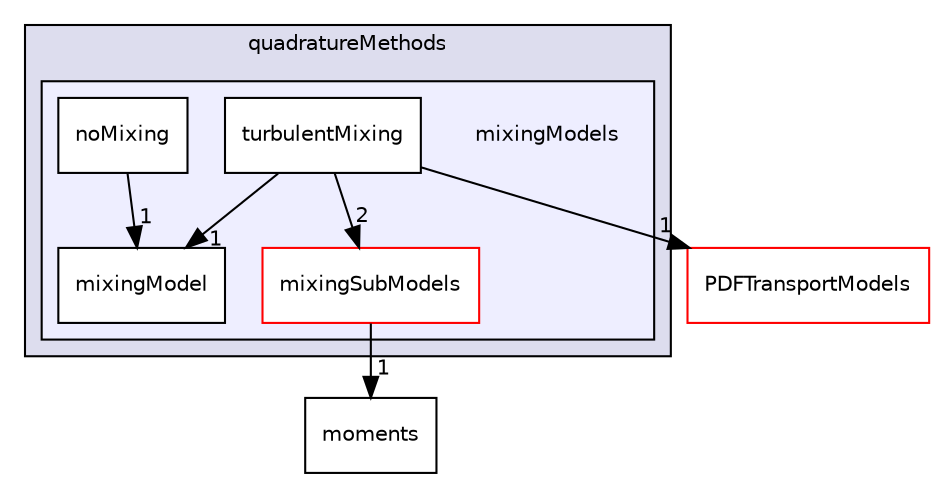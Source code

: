 digraph "mixingModels" {
  bgcolor=transparent;
  compound=true
  node [ fontsize="10", fontname="Helvetica"];
  edge [ labelfontsize="10", labelfontname="Helvetica"];
  subgraph clusterdir_259a5a6e928303d9988273e835fb5828 {
    graph [ bgcolor="#ddddee", pencolor="black", label="quadratureMethods" fontname="Helvetica", fontsize="10", URL="dir_259a5a6e928303d9988273e835fb5828.html"]
  subgraph clusterdir_e33c4094dda42b63bf42ed0cf06ff677 {
    graph [ bgcolor="#eeeeff", pencolor="black", label="" URL="dir_e33c4094dda42b63bf42ed0cf06ff677.html"];
    dir_e33c4094dda42b63bf42ed0cf06ff677 [shape=plaintext label="mixingModels"];
    dir_e6d6a79088559f691bb042cec800b315 [shape=box label="mixingModel" color="black" fillcolor="white" style="filled" URL="dir_e6d6a79088559f691bb042cec800b315.html"];
    dir_2e6d34bda531f0fb841bc3aac1e0e585 [shape=box label="mixingSubModels" color="red" fillcolor="white" style="filled" URL="dir_2e6d34bda531f0fb841bc3aac1e0e585.html"];
    dir_af421a1e259381b5c4b389a0370c797c [shape=box label="noMixing" color="black" fillcolor="white" style="filled" URL="dir_af421a1e259381b5c4b389a0370c797c.html"];
    dir_8e012da2e06e431e87cec07f7190fdd3 [shape=box label="turbulentMixing" color="black" fillcolor="white" style="filled" URL="dir_8e012da2e06e431e87cec07f7190fdd3.html"];
  }
  }
  dir_17a6c3d0f5fde6543c26c10fa938ae5d [shape=box label="moments" URL="dir_17a6c3d0f5fde6543c26c10fa938ae5d.html"];
  dir_a2511ae0788c5bf3ef079489002b5a51 [shape=box label="PDFTransportModels" color="red" URL="dir_a2511ae0788c5bf3ef079489002b5a51.html"];
  dir_2e6d34bda531f0fb841bc3aac1e0e585->dir_17a6c3d0f5fde6543c26c10fa938ae5d [headlabel="1", labeldistance=1.5 headhref="dir_000153_000237.html"];
  dir_af421a1e259381b5c4b389a0370c797c->dir_e6d6a79088559f691bb042cec800b315 [headlabel="1", labeldistance=1.5 headhref="dir_000278_000233.html"];
  dir_8e012da2e06e431e87cec07f7190fdd3->dir_e6d6a79088559f691bb042cec800b315 [headlabel="1", labeldistance=1.5 headhref="dir_000369_000233.html"];
  dir_8e012da2e06e431e87cec07f7190fdd3->dir_2e6d34bda531f0fb841bc3aac1e0e585 [headlabel="2", labeldistance=1.5 headhref="dir_000369_000153.html"];
  dir_8e012da2e06e431e87cec07f7190fdd3->dir_a2511ae0788c5bf3ef079489002b5a51 [headlabel="1", labeldistance=1.5 headhref="dir_000369_000305.html"];
}
